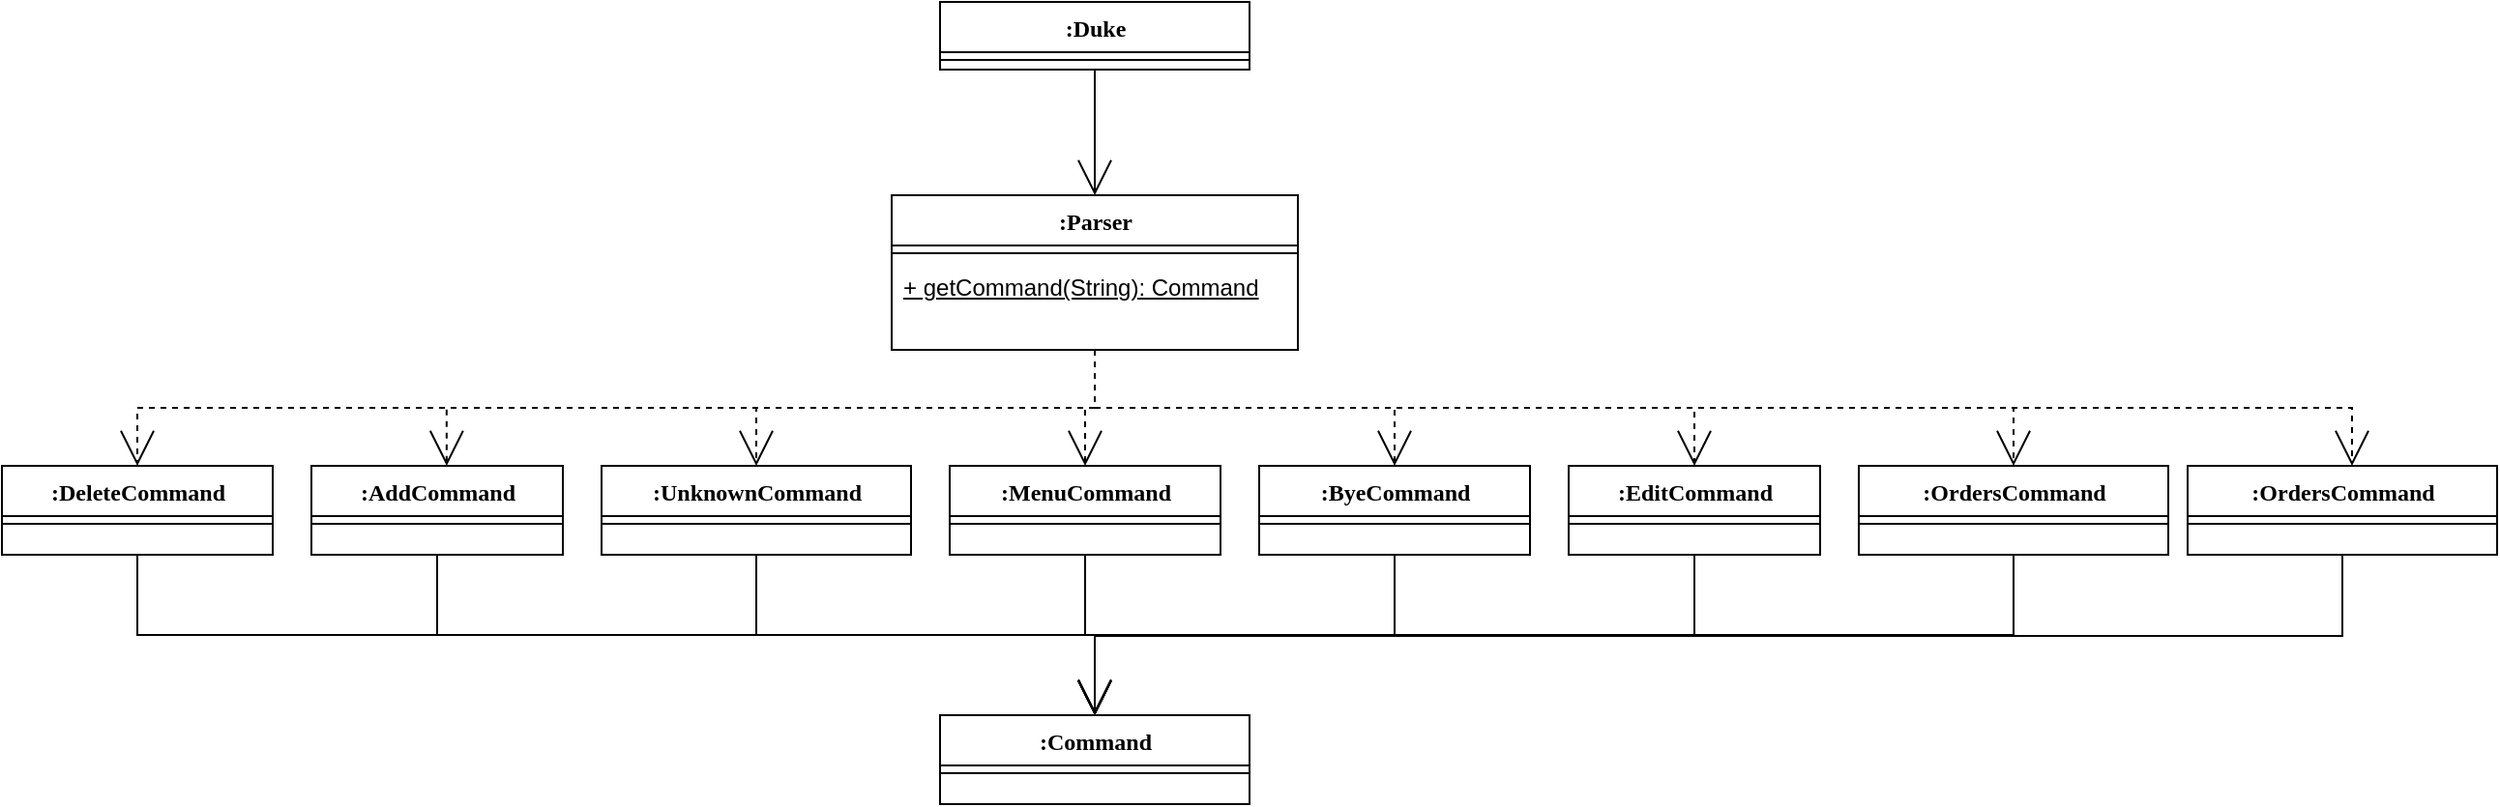 <mxfile version="15.5.4" type="device" pages="2"><diagram name="Page-1" id="6133507b-19e7-1e82-6fc7-422aa6c4b21f"><mxGraphModel dx="1422" dy="709" grid="1" gridSize="10" guides="1" tooltips="1" connect="1" arrows="1" fold="1" page="1" pageScale="1" pageWidth="1100" pageHeight="850" background="none" math="0" shadow="0"><root><mxCell id="0"/><mxCell id="1" parent="0"/><mxCell id="78961159f06e98e8-17" value=":Parser" style="swimlane;html=1;fontStyle=1;align=center;verticalAlign=top;childLayout=stackLayout;horizontal=1;startSize=26;horizontalStack=0;resizeParent=1;resizeLast=0;collapsible=1;marginBottom=0;swimlaneFillColor=#ffffff;rounded=0;shadow=0;comic=0;labelBackgroundColor=none;strokeWidth=1;fillColor=none;fontFamily=Verdana;fontSize=12" parent="1" vertex="1"><mxGeometry x="550" y="110" width="210" height="80" as="geometry"><mxRectangle x="35" y="132" width="100" height="26" as="alternateBounds"/></mxGeometry></mxCell><mxCell id="78961159f06e98e8-19" value="" style="line;html=1;strokeWidth=1;fillColor=none;align=left;verticalAlign=middle;spacingTop=-1;spacingLeft=3;spacingRight=3;rotatable=0;labelPosition=right;points=[];portConstraint=eastwest;" parent="78961159f06e98e8-17" vertex="1"><mxGeometry y="26" width="210" height="8" as="geometry"/></mxCell><mxCell id="78961159f06e98e8-27" value="&lt;u&gt;+ getCommand(String): Command&lt;/u&gt;" style="text;html=1;strokeColor=none;fillColor=none;align=left;verticalAlign=top;spacingLeft=4;spacingRight=4;whiteSpace=wrap;overflow=hidden;rotatable=0;points=[[0,0.5],[1,0.5]];portConstraint=eastwest;" parent="78961159f06e98e8-17" vertex="1"><mxGeometry y="34" width="210" height="36" as="geometry"/></mxCell><mxCell id="78961159f06e98e8-69" value=":AddCommand" style="swimlane;html=1;fontStyle=1;align=center;verticalAlign=top;childLayout=stackLayout;horizontal=1;startSize=26;horizontalStack=0;resizeParent=1;resizeLast=0;collapsible=1;marginBottom=0;swimlaneFillColor=#ffffff;rounded=0;shadow=0;comic=0;labelBackgroundColor=none;strokeWidth=1;fillColor=none;fontFamily=Verdana;fontSize=12" parent="1" vertex="1"><mxGeometry x="250" y="250" width="130" height="46" as="geometry"/></mxCell><mxCell id="78961159f06e98e8-77" value="" style="line;html=1;strokeWidth=1;fillColor=none;align=left;verticalAlign=middle;spacingTop=-1;spacingLeft=3;spacingRight=3;rotatable=0;labelPosition=right;points=[];portConstraint=eastwest;" parent="78961159f06e98e8-69" vertex="1"><mxGeometry y="26" width="130" height="8" as="geometry"/></mxCell><mxCell id="78961159f06e98e8-95" value=":Duke" style="swimlane;html=1;fontStyle=1;align=center;verticalAlign=top;childLayout=stackLayout;horizontal=1;startSize=26;horizontalStack=0;resizeParent=1;resizeLast=0;collapsible=1;marginBottom=0;swimlaneFillColor=#ffffff;rounded=0;shadow=0;comic=0;labelBackgroundColor=none;strokeWidth=1;fillColor=none;fontFamily=Verdana;fontSize=12" parent="1" vertex="1"><mxGeometry x="575" y="10" width="160" height="35" as="geometry"/></mxCell><mxCell id="78961159f06e98e8-103" value="" style="line;html=1;strokeWidth=1;fillColor=none;align=left;verticalAlign=middle;spacingTop=-1;spacingLeft=3;spacingRight=3;rotatable=0;labelPosition=right;points=[];portConstraint=eastwest;" parent="78961159f06e98e8-95" vertex="1"><mxGeometry y="26" width="160" height="8" as="geometry"/></mxCell><mxCell id="HX-wI_ij8Ua_VR9eCGSR-4" style="edgeStyle=orthogonalEdgeStyle;rounded=0;html=1;labelBackgroundColor=none;startArrow=none;startFill=0;startSize=8;endArrow=open;endFill=0;endSize=16;fontFamily=Verdana;fontSize=12;exitX=0.5;exitY=1;exitDx=0;exitDy=0;entryX=0.5;entryY=0;entryDx=0;entryDy=0;" parent="1" source="78961159f06e98e8-95" target="78961159f06e98e8-17" edge="1"><mxGeometry relative="1" as="geometry"><mxPoint x="870" y="90" as="sourcePoint"/><mxPoint x="760" y="160" as="targetPoint"/></mxGeometry></mxCell><mxCell id="HX-wI_ij8Ua_VR9eCGSR-5" value=":DeleteCommand" style="swimlane;html=1;fontStyle=1;align=center;verticalAlign=top;childLayout=stackLayout;horizontal=1;startSize=26;horizontalStack=0;resizeParent=1;resizeLast=0;collapsible=1;marginBottom=0;swimlaneFillColor=#ffffff;rounded=0;shadow=0;comic=0;labelBackgroundColor=none;strokeWidth=1;fillColor=none;fontFamily=Verdana;fontSize=12" parent="1" vertex="1"><mxGeometry x="90" y="250" width="140" height="46" as="geometry"/></mxCell><mxCell id="HX-wI_ij8Ua_VR9eCGSR-6" value="" style="line;html=1;strokeWidth=1;fillColor=none;align=left;verticalAlign=middle;spacingTop=-1;spacingLeft=3;spacingRight=3;rotatable=0;labelPosition=right;points=[];portConstraint=eastwest;" parent="HX-wI_ij8Ua_VR9eCGSR-5" vertex="1"><mxGeometry y="26" width="140" height="8" as="geometry"/></mxCell><mxCell id="HX-wI_ij8Ua_VR9eCGSR-7" value=":MenuCommand" style="swimlane;html=1;fontStyle=1;align=center;verticalAlign=top;childLayout=stackLayout;horizontal=1;startSize=26;horizontalStack=0;resizeParent=1;resizeLast=0;collapsible=1;marginBottom=0;swimlaneFillColor=#ffffff;rounded=0;shadow=0;comic=0;labelBackgroundColor=none;strokeWidth=1;fillColor=none;fontFamily=Verdana;fontSize=12" parent="1" vertex="1"><mxGeometry x="580" y="250" width="140" height="46" as="geometry"/></mxCell><mxCell id="HX-wI_ij8Ua_VR9eCGSR-8" value="" style="line;html=1;strokeWidth=1;fillColor=none;align=left;verticalAlign=middle;spacingTop=-1;spacingLeft=3;spacingRight=3;rotatable=0;labelPosition=right;points=[];portConstraint=eastwest;" parent="HX-wI_ij8Ua_VR9eCGSR-7" vertex="1"><mxGeometry y="26" width="140" height="8" as="geometry"/></mxCell><mxCell id="HX-wI_ij8Ua_VR9eCGSR-9" value=":OrdersCommand" style="swimlane;html=1;fontStyle=1;align=center;verticalAlign=top;childLayout=stackLayout;horizontal=1;startSize=26;horizontalStack=0;resizeParent=1;resizeLast=0;collapsible=1;marginBottom=0;swimlaneFillColor=#ffffff;rounded=0;shadow=0;comic=0;labelBackgroundColor=none;strokeWidth=1;fillColor=none;fontFamily=Verdana;fontSize=12" parent="1" vertex="1"><mxGeometry x="1050" y="250" width="160" height="46" as="geometry"/></mxCell><mxCell id="HX-wI_ij8Ua_VR9eCGSR-10" value="" style="line;html=1;strokeWidth=1;fillColor=none;align=left;verticalAlign=middle;spacingTop=-1;spacingLeft=3;spacingRight=3;rotatable=0;labelPosition=right;points=[];portConstraint=eastwest;" parent="HX-wI_ij8Ua_VR9eCGSR-9" vertex="1"><mxGeometry y="26" width="160" height="8" as="geometry"/></mxCell><mxCell id="HX-wI_ij8Ua_VR9eCGSR-11" value=":EditCommand" style="swimlane;html=1;fontStyle=1;align=center;verticalAlign=top;childLayout=stackLayout;horizontal=1;startSize=26;horizontalStack=0;resizeParent=1;resizeLast=0;collapsible=1;marginBottom=0;swimlaneFillColor=#ffffff;rounded=0;shadow=0;comic=0;labelBackgroundColor=none;strokeWidth=1;fillColor=none;fontFamily=Verdana;fontSize=12" parent="1" vertex="1"><mxGeometry x="900" y="250" width="130" height="46" as="geometry"/></mxCell><mxCell id="HX-wI_ij8Ua_VR9eCGSR-12" value="" style="line;html=1;strokeWidth=1;fillColor=none;align=left;verticalAlign=middle;spacingTop=-1;spacingLeft=3;spacingRight=3;rotatable=0;labelPosition=right;points=[];portConstraint=eastwest;" parent="HX-wI_ij8Ua_VR9eCGSR-11" vertex="1"><mxGeometry y="26" width="130" height="8" as="geometry"/></mxCell><mxCell id="HX-wI_ij8Ua_VR9eCGSR-13" value=":ByeCommand" style="swimlane;html=1;fontStyle=1;align=center;verticalAlign=top;childLayout=stackLayout;horizontal=1;startSize=26;horizontalStack=0;resizeParent=1;resizeLast=0;collapsible=1;marginBottom=0;swimlaneFillColor=#ffffff;rounded=0;shadow=0;comic=0;labelBackgroundColor=none;strokeWidth=1;fillColor=none;fontFamily=Verdana;fontSize=12" parent="1" vertex="1"><mxGeometry x="740" y="250" width="140" height="46" as="geometry"/></mxCell><mxCell id="HX-wI_ij8Ua_VR9eCGSR-14" value="" style="line;html=1;strokeWidth=1;fillColor=none;align=left;verticalAlign=middle;spacingTop=-1;spacingLeft=3;spacingRight=3;rotatable=0;labelPosition=right;points=[];portConstraint=eastwest;" parent="HX-wI_ij8Ua_VR9eCGSR-13" vertex="1"><mxGeometry y="26" width="140" height="8" as="geometry"/></mxCell><mxCell id="HX-wI_ij8Ua_VR9eCGSR-15" value=":UnknownCommand" style="swimlane;html=1;fontStyle=1;align=center;verticalAlign=top;childLayout=stackLayout;horizontal=1;startSize=26;horizontalStack=0;resizeParent=1;resizeLast=0;collapsible=1;marginBottom=0;swimlaneFillColor=#ffffff;rounded=0;shadow=0;comic=0;labelBackgroundColor=none;strokeWidth=1;fillColor=none;fontFamily=Verdana;fontSize=12" parent="1" vertex="1"><mxGeometry x="400" y="250" width="160" height="46" as="geometry"/></mxCell><mxCell id="HX-wI_ij8Ua_VR9eCGSR-16" value="" style="line;html=1;strokeWidth=1;fillColor=none;align=left;verticalAlign=middle;spacingTop=-1;spacingLeft=3;spacingRight=3;rotatable=0;labelPosition=right;points=[];portConstraint=eastwest;" parent="HX-wI_ij8Ua_VR9eCGSR-15" vertex="1"><mxGeometry y="26" width="160" height="8" as="geometry"/></mxCell><mxCell id="HX-wI_ij8Ua_VR9eCGSR-17" value=":Command" style="swimlane;html=1;fontStyle=1;align=center;verticalAlign=top;childLayout=stackLayout;horizontal=1;startSize=26;horizontalStack=0;resizeParent=1;resizeLast=0;collapsible=1;marginBottom=0;swimlaneFillColor=#ffffff;rounded=0;shadow=0;comic=0;labelBackgroundColor=none;strokeWidth=1;fillColor=none;fontFamily=Verdana;fontSize=12" parent="1" vertex="1"><mxGeometry x="575" y="379" width="160" height="46" as="geometry"/></mxCell><mxCell id="HX-wI_ij8Ua_VR9eCGSR-18" value="" style="line;html=1;strokeWidth=1;fillColor=none;align=left;verticalAlign=middle;spacingTop=-1;spacingLeft=3;spacingRight=3;rotatable=0;labelPosition=right;points=[];portConstraint=eastwest;" parent="HX-wI_ij8Ua_VR9eCGSR-17" vertex="1"><mxGeometry y="26" width="160" height="8" as="geometry"/></mxCell><mxCell id="HX-wI_ij8Ua_VR9eCGSR-20" style="edgeStyle=orthogonalEdgeStyle;rounded=0;html=1;dashed=1;labelBackgroundColor=none;startArrow=none;startFill=0;startSize=8;endArrow=open;endFill=0;endSize=16;fontFamily=Verdana;fontSize=12;exitX=0.5;exitY=1;exitDx=0;exitDy=0;entryX=0.5;entryY=0;entryDx=0;entryDy=0;" parent="1" source="78961159f06e98e8-17" target="HX-wI_ij8Ua_VR9eCGSR-5" edge="1"><mxGeometry relative="1" as="geometry"><Array as="points"><mxPoint x="655" y="220"/><mxPoint x="160" y="220"/></Array><mxPoint x="375" y="400" as="sourcePoint"/><mxPoint x="110" y="210" as="targetPoint"/></mxGeometry></mxCell><mxCell id="HX-wI_ij8Ua_VR9eCGSR-21" style="edgeStyle=orthogonalEdgeStyle;rounded=0;html=1;dashed=1;labelBackgroundColor=none;startArrow=none;startFill=0;startSize=8;endArrow=open;endFill=0;endSize=16;fontFamily=Verdana;fontSize=12;entryX=0.538;entryY=0;entryDx=0;entryDy=0;entryPerimeter=0;exitX=0.5;exitY=1;exitDx=0;exitDy=0;" parent="1" source="78961159f06e98e8-17" target="78961159f06e98e8-69" edge="1"><mxGeometry relative="1" as="geometry"><Array as="points"><mxPoint x="655" y="220"/><mxPoint x="320" y="220"/></Array><mxPoint x="805" y="200" as="sourcePoint"/><mxPoint x="260" y="230" as="targetPoint"/></mxGeometry></mxCell><mxCell id="HX-wI_ij8Ua_VR9eCGSR-22" style="edgeStyle=orthogonalEdgeStyle;rounded=0;html=1;dashed=1;labelBackgroundColor=none;startArrow=none;startFill=0;startSize=8;endArrow=open;endFill=0;endSize=16;fontFamily=Verdana;fontSize=12;entryX=0.5;entryY=0;entryDx=0;entryDy=0;exitX=0.5;exitY=1;exitDx=0;exitDy=0;" parent="1" source="78961159f06e98e8-17" target="HX-wI_ij8Ua_VR9eCGSR-15" edge="1"><mxGeometry relative="1" as="geometry"><Array as="points"><mxPoint x="655" y="220"/><mxPoint x="480" y="220"/></Array><mxPoint x="665" y="200" as="sourcePoint"/><mxPoint x="269.94" y="260" as="targetPoint"/></mxGeometry></mxCell><mxCell id="HX-wI_ij8Ua_VR9eCGSR-23" style="edgeStyle=orthogonalEdgeStyle;rounded=0;html=1;dashed=1;labelBackgroundColor=none;startArrow=none;startFill=0;startSize=8;endArrow=open;endFill=0;endSize=16;fontFamily=Verdana;fontSize=12;entryX=0.5;entryY=0;entryDx=0;entryDy=0;exitX=0.5;exitY=1;exitDx=0;exitDy=0;" parent="1" source="78961159f06e98e8-17" target="HX-wI_ij8Ua_VR9eCGSR-7" edge="1"><mxGeometry relative="1" as="geometry"><Array as="points"><mxPoint x="655" y="220"/><mxPoint x="650" y="220"/></Array><mxPoint x="665" y="200" as="sourcePoint"/><mxPoint x="430" y="260" as="targetPoint"/></mxGeometry></mxCell><mxCell id="HX-wI_ij8Ua_VR9eCGSR-24" style="edgeStyle=orthogonalEdgeStyle;rounded=0;html=1;dashed=1;labelBackgroundColor=none;startArrow=none;startFill=0;startSize=8;endArrow=open;endFill=0;endSize=16;fontFamily=Verdana;fontSize=12;entryX=0.5;entryY=0;entryDx=0;entryDy=0;exitX=0.5;exitY=1;exitDx=0;exitDy=0;" parent="1" source="78961159f06e98e8-17" target="HX-wI_ij8Ua_VR9eCGSR-13" edge="1"><mxGeometry relative="1" as="geometry"><Array as="points"><mxPoint x="655" y="220"/><mxPoint x="810" y="220"/></Array><mxPoint x="665" y="200" as="sourcePoint"/><mxPoint x="600" y="260" as="targetPoint"/></mxGeometry></mxCell><mxCell id="HX-wI_ij8Ua_VR9eCGSR-25" style="edgeStyle=orthogonalEdgeStyle;rounded=0;html=1;dashed=1;labelBackgroundColor=none;startArrow=none;startFill=0;startSize=8;endArrow=open;endFill=0;endSize=16;fontFamily=Verdana;fontSize=12;entryX=0.5;entryY=0;entryDx=0;entryDy=0;exitX=0.5;exitY=1;exitDx=0;exitDy=0;" parent="1" source="78961159f06e98e8-17" target="HX-wI_ij8Ua_VR9eCGSR-11" edge="1"><mxGeometry relative="1" as="geometry"><Array as="points"><mxPoint x="655" y="220"/><mxPoint x="965" y="220"/></Array><mxPoint x="665" y="200" as="sourcePoint"/><mxPoint x="760" y="260.0" as="targetPoint"/></mxGeometry></mxCell><mxCell id="HX-wI_ij8Ua_VR9eCGSR-27" style="edgeStyle=orthogonalEdgeStyle;rounded=0;html=1;dashed=1;labelBackgroundColor=none;startArrow=none;startFill=0;startSize=8;endArrow=open;endFill=0;endSize=16;fontFamily=Verdana;fontSize=12;entryX=0.5;entryY=0;entryDx=0;entryDy=0;exitX=0.5;exitY=1;exitDx=0;exitDy=0;" parent="1" source="78961159f06e98e8-17" target="HX-wI_ij8Ua_VR9eCGSR-9" edge="1"><mxGeometry relative="1" as="geometry"><Array as="points"><mxPoint x="655" y="220"/><mxPoint x="1130" y="220"/></Array><mxPoint x="665" y="200.0" as="sourcePoint"/><mxPoint x="975" y="260" as="targetPoint"/></mxGeometry></mxCell><mxCell id="HX-wI_ij8Ua_VR9eCGSR-28" style="edgeStyle=orthogonalEdgeStyle;rounded=0;html=1;labelBackgroundColor=none;startArrow=none;startFill=0;startSize=8;endArrow=open;endFill=0;endSize=16;fontFamily=Verdana;fontSize=12;exitX=0.5;exitY=1;exitDx=0;exitDy=0;entryX=0.5;entryY=0;entryDx=0;entryDy=0;" parent="1" source="HX-wI_ij8Ua_VR9eCGSR-5" target="HX-wI_ij8Ua_VR9eCGSR-17" edge="1"><mxGeometry relative="1" as="geometry"><mxPoint x="170" y="310" as="sourcePoint"/><mxPoint x="170" y="375" as="targetPoint"/></mxGeometry></mxCell><mxCell id="HX-wI_ij8Ua_VR9eCGSR-29" style="edgeStyle=orthogonalEdgeStyle;rounded=0;html=1;labelBackgroundColor=none;startArrow=none;startFill=0;startSize=8;endArrow=open;endFill=0;endSize=16;fontFamily=Verdana;fontSize=12;entryX=0.5;entryY=0;entryDx=0;entryDy=0;exitX=0.5;exitY=1;exitDx=0;exitDy=0;" parent="1" source="78961159f06e98e8-69" target="HX-wI_ij8Ua_VR9eCGSR-17" edge="1"><mxGeometry relative="1" as="geometry"><mxPoint x="320" y="310" as="sourcePoint"/><mxPoint x="665" y="389" as="targetPoint"/></mxGeometry></mxCell><mxCell id="HX-wI_ij8Ua_VR9eCGSR-30" style="edgeStyle=orthogonalEdgeStyle;rounded=0;html=1;labelBackgroundColor=none;startArrow=none;startFill=0;startSize=8;endArrow=open;endFill=0;endSize=16;fontFamily=Verdana;fontSize=12;entryX=0.5;entryY=0;entryDx=0;entryDy=0;exitX=0.5;exitY=1;exitDx=0;exitDy=0;" parent="1" source="HX-wI_ij8Ua_VR9eCGSR-15" target="HX-wI_ij8Ua_VR9eCGSR-17" edge="1"><mxGeometry relative="1" as="geometry"><mxPoint x="325" y="306" as="sourcePoint"/><mxPoint x="665" y="389" as="targetPoint"/></mxGeometry></mxCell><mxCell id="HX-wI_ij8Ua_VR9eCGSR-31" style="edgeStyle=orthogonalEdgeStyle;rounded=0;html=1;labelBackgroundColor=none;startArrow=none;startFill=0;startSize=8;endArrow=open;endFill=0;endSize=16;fontFamily=Verdana;fontSize=12;entryX=0.5;entryY=0;entryDx=0;entryDy=0;exitX=0.5;exitY=1;exitDx=0;exitDy=0;" parent="1" source="HX-wI_ij8Ua_VR9eCGSR-7" target="HX-wI_ij8Ua_VR9eCGSR-17" edge="1"><mxGeometry relative="1" as="geometry"><mxPoint x="490" y="306" as="sourcePoint"/><mxPoint x="665" y="389" as="targetPoint"/></mxGeometry></mxCell><mxCell id="HX-wI_ij8Ua_VR9eCGSR-32" style="edgeStyle=orthogonalEdgeStyle;rounded=0;html=1;labelBackgroundColor=none;startArrow=none;startFill=0;startSize=8;endArrow=open;endFill=0;endSize=16;fontFamily=Verdana;fontSize=12;entryX=0.5;entryY=0;entryDx=0;entryDy=0;exitX=0.5;exitY=1;exitDx=0;exitDy=0;" parent="1" source="HX-wI_ij8Ua_VR9eCGSR-13" target="HX-wI_ij8Ua_VR9eCGSR-17" edge="1"><mxGeometry relative="1" as="geometry"><mxPoint x="660" y="306" as="sourcePoint"/><mxPoint x="665" y="389" as="targetPoint"/></mxGeometry></mxCell><mxCell id="HX-wI_ij8Ua_VR9eCGSR-33" style="edgeStyle=orthogonalEdgeStyle;rounded=0;html=1;labelBackgroundColor=none;startArrow=none;startFill=0;startSize=8;endArrow=open;endFill=0;endSize=16;fontFamily=Verdana;fontSize=12;entryX=0.5;entryY=0;entryDx=0;entryDy=0;exitX=0.5;exitY=1;exitDx=0;exitDy=0;" parent="1" source="HX-wI_ij8Ua_VR9eCGSR-11" target="HX-wI_ij8Ua_VR9eCGSR-17" edge="1"><mxGeometry relative="1" as="geometry"><mxPoint x="820" y="306" as="sourcePoint"/><mxPoint x="665" y="389" as="targetPoint"/></mxGeometry></mxCell><mxCell id="HX-wI_ij8Ua_VR9eCGSR-34" style="edgeStyle=orthogonalEdgeStyle;rounded=0;html=1;labelBackgroundColor=none;startArrow=none;startFill=0;startSize=8;endArrow=open;endFill=0;endSize=16;fontFamily=Verdana;fontSize=12;entryX=0.5;entryY=0;entryDx=0;entryDy=0;exitX=0.5;exitY=1;exitDx=0;exitDy=0;" parent="1" source="HX-wI_ij8Ua_VR9eCGSR-9" target="HX-wI_ij8Ua_VR9eCGSR-17" edge="1"><mxGeometry relative="1" as="geometry"><mxPoint x="975" y="306" as="sourcePoint"/><mxPoint x="665" y="389" as="targetPoint"/></mxGeometry></mxCell><mxCell id="ZFGTFBFDUnHJtNGk6eug-1" value=":OrdersCommand" style="swimlane;html=1;fontStyle=1;align=center;verticalAlign=top;childLayout=stackLayout;horizontal=1;startSize=26;horizontalStack=0;resizeParent=1;resizeLast=0;collapsible=1;marginBottom=0;swimlaneFillColor=#ffffff;rounded=0;shadow=0;comic=0;labelBackgroundColor=none;strokeWidth=1;fillColor=none;fontFamily=Verdana;fontSize=12" vertex="1" parent="1"><mxGeometry x="1220" y="250" width="160" height="46" as="geometry"/></mxCell><mxCell id="ZFGTFBFDUnHJtNGk6eug-2" value="" style="line;html=1;strokeWidth=1;fillColor=none;align=left;verticalAlign=middle;spacingTop=-1;spacingLeft=3;spacingRight=3;rotatable=0;labelPosition=right;points=[];portConstraint=eastwest;" vertex="1" parent="ZFGTFBFDUnHJtNGk6eug-1"><mxGeometry y="26" width="160" height="8" as="geometry"/></mxCell><mxCell id="ZFGTFBFDUnHJtNGk6eug-3" style="edgeStyle=orthogonalEdgeStyle;rounded=0;html=1;dashed=1;labelBackgroundColor=none;startArrow=none;startFill=0;startSize=8;endArrow=open;endFill=0;endSize=16;fontFamily=Verdana;fontSize=12;entryX=0.5;entryY=0;entryDx=0;entryDy=0;exitX=0.5;exitY=1;exitDx=0;exitDy=0;" edge="1" parent="1" source="78961159f06e98e8-17"><mxGeometry relative="1" as="geometry"><Array as="points"><mxPoint x="655" y="220"/><mxPoint x="1305" y="220"/></Array><mxPoint x="830" y="190" as="sourcePoint"/><mxPoint x="1305" y="250" as="targetPoint"/></mxGeometry></mxCell><mxCell id="ZFGTFBFDUnHJtNGk6eug-7" style="edgeStyle=orthogonalEdgeStyle;rounded=0;html=1;labelBackgroundColor=none;startArrow=none;startFill=0;startSize=8;endArrow=open;endFill=0;endSize=16;fontFamily=Verdana;fontSize=12;entryX=0.5;entryY=0;entryDx=0;entryDy=0;exitX=0.5;exitY=1;exitDx=0;exitDy=0;" edge="1" parent="1" source="ZFGTFBFDUnHJtNGk6eug-1" target="HX-wI_ij8Ua_VR9eCGSR-17"><mxGeometry relative="1" as="geometry"><mxPoint x="1309" y="294.0" as="sourcePoint"/><mxPoint x="664" y="377" as="targetPoint"/><Array as="points"><mxPoint x="1300" y="338"/><mxPoint x="655" y="338"/></Array></mxGeometry></mxCell></root></mxGraphModel></diagram><diagram id="xia9FSnV3xwXB1GC1g5N" name="Page-2"><mxGraphModel dx="981" dy="519" grid="1" gridSize="10" guides="1" tooltips="1" connect="1" arrows="1" fold="1" page="1" pageScale="1" pageWidth="850" pageHeight="1100" math="0" shadow="0"><root><mxCell id="H0YUqLZpNFwwG3vxNI5r-0"/><mxCell id="H0YUqLZpNFwwG3vxNI5r-1" parent="H0YUqLZpNFwwG3vxNI5r-0"/><mxCell id="xrg_KxknOZtH_fmAkd9s-0" value="&lt;u&gt;getCommand(String):Command&lt;/u&gt;" style="swimlane;html=1;fontStyle=1;align=center;verticalAlign=top;childLayout=stackLayout;horizontal=1;startSize=26;horizontalStack=0;resizeParent=1;resizeLast=0;collapsible=1;marginBottom=0;swimlaneFillColor=#ffffff;rounded=0;shadow=0;comic=0;labelBackgroundColor=none;strokeWidth=1;fillColor=none;fontFamily=Verdana;fontSize=12" vertex="1" parent="H0YUqLZpNFwwG3vxNI5r-1"><mxGeometry x="80" y="90" width="260" height="100" as="geometry"><mxRectangle x="35" y="132" width="100" height="26" as="alternateBounds"/></mxGeometry></mxCell><mxCell id="xrg_KxknOZtH_fmAkd9s-3" value="listOfInputs = [&quot;delete&quot;, &quot;1/2&quot;]" style="text;html=1;strokeColor=none;fillColor=none;align=left;verticalAlign=top;spacingLeft=4;spacingRight=4;whiteSpace=wrap;overflow=hidden;rotatable=0;points=[[0,0.5],[1,0.5]];portConstraint=eastwest;" vertex="1" parent="xrg_KxknOZtH_fmAkd9s-0"><mxGeometry y="26" width="260" height="24" as="geometry"/></mxCell><mxCell id="C8l8tbKrYreUnkQkuOcS-0" value="commandInString = &quot;delete&quot;" style="text;html=1;strokeColor=none;fillColor=none;align=left;verticalAlign=top;spacingLeft=4;spacingRight=4;whiteSpace=wrap;overflow=hidden;rotatable=0;points=[[0,0.5],[1,0.5]];portConstraint=eastwest;" vertex="1" parent="xrg_KxknOZtH_fmAkd9s-0"><mxGeometry y="50" width="260" height="24" as="geometry"/></mxCell><mxCell id="xrg_KxknOZtH_fmAkd9s-1" value="" style="line;html=1;strokeWidth=1;fillColor=none;align=left;verticalAlign=middle;spacingTop=-1;spacingLeft=3;spacingRight=3;rotatable=0;labelPosition=right;points=[];portConstraint=eastwest;" vertex="1" parent="xrg_KxknOZtH_fmAkd9s-0"><mxGeometry y="74" width="260" height="16" as="geometry"/></mxCell><mxCell id="C8l8tbKrYreUnkQkuOcS-1" value=":&lt;u&gt;Parser&lt;/u&gt;" style="swimlane;html=1;fontStyle=1;align=center;verticalAlign=top;childLayout=stackLayout;horizontal=1;startSize=26;horizontalStack=0;resizeParent=1;resizeLast=0;collapsible=1;marginBottom=0;swimlaneFillColor=#ffffff;rounded=0;shadow=0;comic=0;labelBackgroundColor=none;strokeWidth=1;fillColor=none;fontFamily=Verdana;fontSize=12" vertex="1" parent="H0YUqLZpNFwwG3vxNI5r-1"><mxGeometry x="370" y="90" width="260" height="100" as="geometry"><mxRectangle x="35" y="132" width="100" height="26" as="alternateBounds"/></mxGeometry></mxCell><mxCell id="C8l8tbKrYreUnkQkuOcS-2" value="listOfInputs = [&quot;delete&quot;, &quot;1/2&quot;]" style="text;html=1;strokeColor=none;fillColor=none;align=left;verticalAlign=top;spacingLeft=4;spacingRight=4;whiteSpace=wrap;overflow=hidden;rotatable=0;points=[[0,0.5],[1,0.5]];portConstraint=eastwest;" vertex="1" parent="C8l8tbKrYreUnkQkuOcS-1"><mxGeometry y="26" width="260" height="24" as="geometry"/></mxCell><mxCell id="C8l8tbKrYreUnkQkuOcS-3" value="commandInString = &quot;delete&quot;" style="text;html=1;strokeColor=none;fillColor=none;align=left;verticalAlign=top;spacingLeft=4;spacingRight=4;whiteSpace=wrap;overflow=hidden;rotatable=0;points=[[0,0.5],[1,0.5]];portConstraint=eastwest;" vertex="1" parent="C8l8tbKrYreUnkQkuOcS-1"><mxGeometry y="50" width="260" height="24" as="geometry"/></mxCell><mxCell id="C8l8tbKrYreUnkQkuOcS-4" value="" style="line;html=1;strokeWidth=1;fillColor=none;align=left;verticalAlign=middle;spacingTop=-1;spacingLeft=3;spacingRight=3;rotatable=0;labelPosition=right;points=[];portConstraint=eastwest;" vertex="1" parent="C8l8tbKrYreUnkQkuOcS-1"><mxGeometry y="74" width="260" height="16" as="geometry"/></mxCell></root></mxGraphModel></diagram></mxfile>